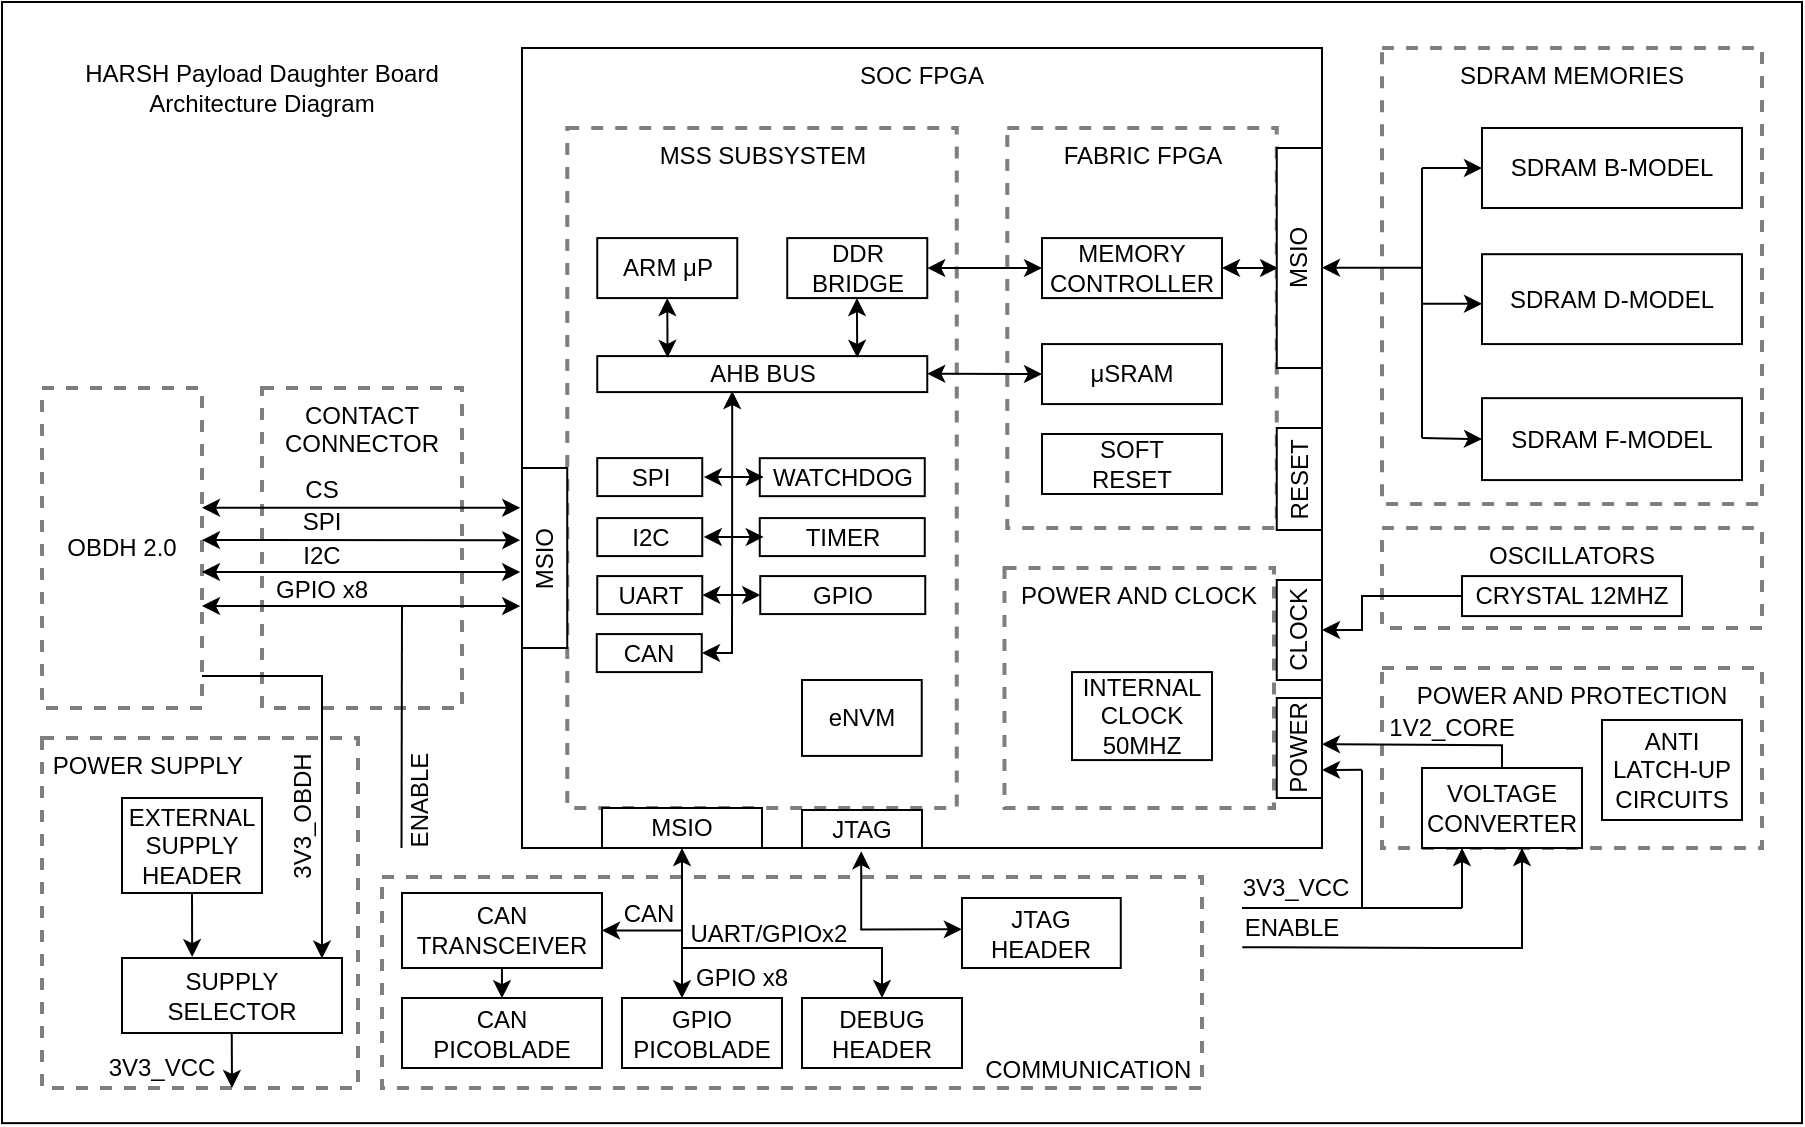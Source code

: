 <mxfile version="12.9.10" type="device"><diagram id="caMg7zieeSO0ayvCjQL6" name="Page-1"><mxGraphModel dx="1824" dy="849" grid="1" gridSize="10" guides="1" tooltips="1" connect="1" arrows="1" fold="1" page="1" pageScale="1" pageWidth="827" pageHeight="1169" math="0" shadow="0"><root><mxCell id="0"/><mxCell id="1" parent="0"/><mxCell id="JiYoQboz8byK26Ybb7DD-160" value="&amp;nbsp;POWER SUPPLY" style="rounded=0;whiteSpace=wrap;html=1;dashed=1;strokeWidth=2;opacity=50;fillColor=none;verticalAlign=top;horizontal=1;align=left;" vertex="1" parent="1"><mxGeometry x="135" y="438" width="158" height="175" as="geometry"/></mxCell><mxCell id="JiYoQboz8byK26Ybb7DD-153" value="COMMUNICATION&amp;nbsp;" style="rounded=0;whiteSpace=wrap;html=1;dashed=1;strokeWidth=2;opacity=50;fillColor=none;verticalAlign=bottom;horizontal=1;align=right;" vertex="1" parent="1"><mxGeometry x="305" y="507.5" width="410" height="105.5" as="geometry"/></mxCell><mxCell id="JiYoQboz8byK26Ybb7DD-39" value="CONTACT CONNECTOR" style="rounded=0;whiteSpace=wrap;html=1;dashed=1;strokeWidth=2;opacity=50;fillColor=none;verticalAlign=top;horizontal=1;" vertex="1" parent="1"><mxGeometry x="245" y="263" width="100" height="160" as="geometry"/></mxCell><mxCell id="JiYoQboz8byK26Ybb7DD-130" value="SDRAM MEMORIES" style="rounded=0;whiteSpace=wrap;html=1;dashed=1;strokeWidth=2;opacity=50;fillColor=none;verticalAlign=top;horizontal=1;" vertex="1" parent="1"><mxGeometry x="805" y="93" width="190" height="228.04" as="geometry"/></mxCell><mxCell id="JiYoQboz8byK26Ybb7DD-95" value="POWER AND PROTECTION" style="rounded=0;whiteSpace=wrap;html=1;dashed=1;strokeWidth=2;opacity=50;fillColor=none;verticalAlign=top;horizontal=1;" vertex="1" parent="1"><mxGeometry x="805" y="403" width="190" height="90" as="geometry"/></mxCell><mxCell id="mh8VHAa_92H3s_gRuppQ-2" value="SOC FPGA" style="rounded=0;whiteSpace=wrap;html=1;verticalAlign=top;" parent="1" vertex="1"><mxGeometry x="375" y="93" width="400" height="400" as="geometry"/></mxCell><mxCell id="JiYoQboz8byK26Ybb7DD-75" value="MSS SUBSYSTEM" style="rounded=0;whiteSpace=wrap;html=1;dashed=1;strokeWidth=2;opacity=50;fillColor=none;verticalAlign=top;horizontal=1;" vertex="1" parent="1"><mxGeometry x="397.63" y="133" width="194.75" height="340" as="geometry"/></mxCell><mxCell id="JiYoQboz8byK26Ybb7DD-76" value="FABRIC FPGA" style="rounded=0;whiteSpace=wrap;html=1;dashed=1;strokeWidth=2;opacity=50;fillColor=none;verticalAlign=top;horizontal=1;" vertex="1" parent="1"><mxGeometry x="617.63" y="133" width="134.75" height="200" as="geometry"/></mxCell><mxCell id="mh8VHAa_92H3s_gRuppQ-27" value="SPI" style="text;html=1;strokeColor=none;fillColor=none;align=center;verticalAlign=middle;whiteSpace=wrap;rounded=0;dashed=1;opacity=50;rotation=0;" parent="1" vertex="1"><mxGeometry x="255" y="320.04" width="40" height="20" as="geometry"/></mxCell><mxCell id="mh8VHAa_92H3s_gRuppQ-29" value="I2C" style="text;html=1;strokeColor=none;fillColor=none;align=center;verticalAlign=middle;whiteSpace=wrap;rounded=0;dashed=1;opacity=50;rotation=0;" parent="1" vertex="1"><mxGeometry x="245" y="337.04" width="60" height="20" as="geometry"/></mxCell><mxCell id="2a1hKXmhlE78E-zVPCF8-15" value="CS" style="text;html=1;strokeColor=none;fillColor=none;align=center;verticalAlign=middle;whiteSpace=wrap;rounded=0;dashed=1;opacity=50;rotation=0;" parent="1" vertex="1"><mxGeometry x="255" y="304.0" width="40" height="20" as="geometry"/></mxCell><mxCell id="2a1hKXmhlE78E-zVPCF8-16" value="3V3_OBDH" style="text;html=1;strokeColor=none;fillColor=none;align=center;verticalAlign=middle;whiteSpace=wrap;rounded=0;dashed=1;opacity=50;rotation=-90;" parent="1" vertex="1"><mxGeometry x="238" y="467" width="55" height="20" as="geometry"/></mxCell><mxCell id="mh8VHAa_92H3s_gRuppQ-19" value="OBDH 2.0" style="rounded=0;whiteSpace=wrap;html=1;dashed=1;strokeWidth=2;opacity=50;" parent="1" vertex="1"><mxGeometry x="135" y="263" width="80" height="160" as="geometry"/></mxCell><mxCell id="cUoWuYpG_2uZ76T4EE_x-1" value="&lt;div&gt;SDRAM B-MODEL&lt;/div&gt;" style="rounded=0;whiteSpace=wrap;html=1;" parent="1" vertex="1"><mxGeometry x="855" y="133" width="130" height="40" as="geometry"/></mxCell><mxCell id="2a1hKXmhlE78E-zVPCF8-1" value="" style="rounded=0;whiteSpace=wrap;html=1;fillColor=none;" parent="1" vertex="1"><mxGeometry x="115" y="70" width="900" height="560.57" as="geometry"/></mxCell><mxCell id="JiYoQboz8byK26Ybb7DD-49" value="ARM μP" style="rounded=0;whiteSpace=wrap;html=1;" vertex="1" parent="1"><mxGeometry x="412.63" y="188.04" width="70" height="30" as="geometry"/></mxCell><mxCell id="JiYoQboz8byK26Ybb7DD-52" value="AHB BUS" style="rounded=0;whiteSpace=wrap;html=1;" vertex="1" parent="1"><mxGeometry x="412.63" y="247.04" width="165" height="18" as="geometry"/></mxCell><mxCell id="JiYoQboz8byK26Ybb7DD-53" value="DDR BRIDGE" style="rounded=0;whiteSpace=wrap;html=1;" vertex="1" parent="1"><mxGeometry x="507.63" y="188.04" width="70" height="30" as="geometry"/></mxCell><mxCell id="JiYoQboz8byK26Ybb7DD-54" value="SPI" style="rounded=0;whiteSpace=wrap;html=1;" vertex="1" parent="1"><mxGeometry x="412.63" y="298.04" width="52.5" height="19" as="geometry"/></mxCell><mxCell id="JiYoQboz8byK26Ybb7DD-55" value="I2C" style="rounded=0;whiteSpace=wrap;html=1;" vertex="1" parent="1"><mxGeometry x="412.63" y="328.04" width="52.5" height="19" as="geometry"/></mxCell><mxCell id="JiYoQboz8byK26Ybb7DD-56" value="UART" style="rounded=0;whiteSpace=wrap;html=1;" vertex="1" parent="1"><mxGeometry x="412.63" y="357.04" width="52.5" height="19" as="geometry"/></mxCell><mxCell id="JiYoQboz8byK26Ybb7DD-57" value="WATCHDOG" style="rounded=0;whiteSpace=wrap;html=1;" vertex="1" parent="1"><mxGeometry x="493.88" y="298.08" width="82.5" height="19" as="geometry"/></mxCell><mxCell id="JiYoQboz8byK26Ybb7DD-58" value="TIMER" style="rounded=0;whiteSpace=wrap;html=1;" vertex="1" parent="1"><mxGeometry x="493.88" y="328.04" width="82.5" height="19" as="geometry"/></mxCell><mxCell id="JiYoQboz8byK26Ybb7DD-59" value="GPIO" style="rounded=0;whiteSpace=wrap;html=1;" vertex="1" parent="1"><mxGeometry x="494.13" y="357.04" width="82.5" height="19" as="geometry"/></mxCell><mxCell id="JiYoQboz8byK26Ybb7DD-62" value="" style="endArrow=classic;startArrow=classic;html=1;exitX=1;exitY=0.5;exitDx=0;exitDy=0;entryX=0;entryY=0.5;entryDx=0;entryDy=0;" edge="1" parent="1" source="JiYoQboz8byK26Ybb7DD-56" target="JiYoQboz8byK26Ybb7DD-59"><mxGeometry width="50" height="50" relative="1" as="geometry"><mxPoint x="446.13" y="367.04" as="sourcePoint"/><mxPoint x="496.13" y="317.04" as="targetPoint"/></mxGeometry></mxCell><mxCell id="JiYoQboz8byK26Ybb7DD-64" value="" style="endArrow=classic;startArrow=classic;html=1;exitX=1;exitY=0.5;exitDx=0;exitDy=0;entryX=0;entryY=0.5;entryDx=0;entryDy=0;" edge="1" parent="1"><mxGeometry width="50" height="50" relative="1" as="geometry"><mxPoint x="465.88" y="337.49" as="sourcePoint"/><mxPoint x="495.88" y="337.49" as="targetPoint"/></mxGeometry></mxCell><mxCell id="JiYoQboz8byK26Ybb7DD-65" value="" style="endArrow=classic;startArrow=classic;html=1;exitX=1;exitY=0.5;exitDx=0;exitDy=0;entryX=0;entryY=0.5;entryDx=0;entryDy=0;" edge="1" parent="1"><mxGeometry width="50" height="50" relative="1" as="geometry"><mxPoint x="465.88" y="307.53" as="sourcePoint"/><mxPoint x="495.88" y="307.53" as="targetPoint"/></mxGeometry></mxCell><mxCell id="JiYoQboz8byK26Ybb7DD-66" value="" style="endArrow=classic;startArrow=none;html=1;entryX=0.409;entryY=0.972;entryDx=0;entryDy=0;entryPerimeter=0;endFill=1;startFill=0;" edge="1" parent="1" target="JiYoQboz8byK26Ybb7DD-52"><mxGeometry width="50" height="50" relative="1" as="geometry"><mxPoint x="480" y="396" as="sourcePoint"/><mxPoint x="480.13" y="307.04" as="targetPoint"/></mxGeometry></mxCell><mxCell id="JiYoQboz8byK26Ybb7DD-68" value="CAN" style="rounded=0;whiteSpace=wrap;html=1;" vertex="1" parent="1"><mxGeometry x="412.38" y="386.04" width="52.5" height="19" as="geometry"/></mxCell><mxCell id="JiYoQboz8byK26Ybb7DD-69" value="JTAG" style="rounded=0;whiteSpace=wrap;html=1;" vertex="1" parent="1"><mxGeometry x="515" y="474" width="60" height="19" as="geometry"/></mxCell><mxCell id="JiYoQboz8byK26Ybb7DD-71" value="" style="endArrow=classic;startArrow=classic;html=1;exitX=0.5;exitY=1;exitDx=0;exitDy=0;entryX=0.213;entryY=0.048;entryDx=0;entryDy=0;entryPerimeter=0;" edge="1" parent="1" source="JiYoQboz8byK26Ybb7DD-49" target="JiYoQboz8byK26Ybb7DD-52"><mxGeometry width="50" height="50" relative="1" as="geometry"><mxPoint x="477.63" y="212.87" as="sourcePoint"/><mxPoint x="507.63" y="212.87" as="targetPoint"/></mxGeometry></mxCell><mxCell id="JiYoQboz8byK26Ybb7DD-72" value="" style="endArrow=classic;startArrow=classic;html=1;exitX=0.5;exitY=1;exitDx=0;exitDy=0;entryX=0.213;entryY=0.048;entryDx=0;entryDy=0;entryPerimeter=0;" edge="1" parent="1"><mxGeometry width="50" height="50" relative="1" as="geometry"><mxPoint x="542.46" y="218.04" as="sourcePoint"/><mxPoint x="542.605" y="247.904" as="targetPoint"/></mxGeometry></mxCell><mxCell id="JiYoQboz8byK26Ybb7DD-73" value="" style="endArrow=classic;startArrow=classic;html=1;exitX=1;exitY=0.5;exitDx=0;exitDy=0;entryX=0;entryY=0.5;entryDx=0;entryDy=0;" edge="1" parent="1" source="JiYoQboz8byK26Ybb7DD-53" target="JiYoQboz8byK26Ybb7DD-74"><mxGeometry width="50" height="50" relative="1" as="geometry"><mxPoint x="602.63" y="194.18" as="sourcePoint"/><mxPoint x="632.63" y="203.04" as="targetPoint"/></mxGeometry></mxCell><mxCell id="JiYoQboz8byK26Ybb7DD-74" value="MEMORY&lt;br&gt;CONTROLLER" style="rounded=0;whiteSpace=wrap;html=1;" vertex="1" parent="1"><mxGeometry x="635" y="188.04" width="90" height="30" as="geometry"/></mxCell><mxCell id="JiYoQboz8byK26Ybb7DD-77" value="MSIO" style="rounded=0;whiteSpace=wrap;html=1;horizontal=0;" vertex="1" parent="1"><mxGeometry x="752.38" y="143" width="22.62" height="110" as="geometry"/></mxCell><mxCell id="JiYoQboz8byK26Ybb7DD-78" value="MSIO" style="rounded=0;whiteSpace=wrap;html=1;horizontal=0;" vertex="1" parent="1"><mxGeometry x="375" y="303" width="22.62" height="90" as="geometry"/></mxCell><mxCell id="JiYoQboz8byK26Ybb7DD-79" value="MSIO" style="rounded=0;whiteSpace=wrap;html=1;horizontal=1;" vertex="1" parent="1"><mxGeometry x="415" y="473" width="80" height="20" as="geometry"/></mxCell><mxCell id="JiYoQboz8byK26Ybb7DD-82" value="&lt;div&gt;SDRAM D-MODEL&lt;br&gt;&lt;/div&gt;" style="rounded=0;whiteSpace=wrap;html=1;" vertex="1" parent="1"><mxGeometry x="855" y="196.1" width="130" height="44.94" as="geometry"/></mxCell><mxCell id="JiYoQboz8byK26Ybb7DD-83" value="&lt;div&gt;SDRAM F-MODEL&lt;br&gt;&lt;/div&gt;" style="rounded=0;whiteSpace=wrap;html=1;" vertex="1" parent="1"><mxGeometry x="855" y="268.08" width="130" height="40.96" as="geometry"/></mxCell><mxCell id="JiYoQboz8byK26Ybb7DD-84" value="POWER AND CLOCK" style="rounded=0;whiteSpace=wrap;html=1;dashed=1;strokeWidth=2;opacity=50;fillColor=none;verticalAlign=top;horizontal=1;" vertex="1" parent="1"><mxGeometry x="616.25" y="353" width="134.75" height="120" as="geometry"/></mxCell><mxCell id="JiYoQboz8byK26Ybb7DD-85" value="POWER" style="rounded=0;whiteSpace=wrap;html=1;horizontal=0;" vertex="1" parent="1"><mxGeometry x="752.38" y="418" width="22.62" height="50" as="geometry"/></mxCell><mxCell id="JiYoQboz8byK26Ybb7DD-86" value="CLOCK" style="rounded=0;whiteSpace=wrap;html=1;horizontal=0;" vertex="1" parent="1"><mxGeometry x="752.38" y="359" width="22.62" height="50" as="geometry"/></mxCell><mxCell id="JiYoQboz8byK26Ybb7DD-87" value="INTERNAL&lt;br&gt;CLOCK&lt;br&gt;50MHZ" style="rounded=0;whiteSpace=wrap;html=1;" vertex="1" parent="1"><mxGeometry x="650.01" y="405.04" width="70" height="44" as="geometry"/></mxCell><mxCell id="JiYoQboz8byK26Ybb7DD-89" value="μSRAM" style="rounded=0;whiteSpace=wrap;html=1;" vertex="1" parent="1"><mxGeometry x="635" y="241.04" width="90" height="30" as="geometry"/></mxCell><mxCell id="JiYoQboz8byK26Ybb7DD-90" value="SOFT&lt;br&gt;RESET" style="rounded=0;whiteSpace=wrap;html=1;" vertex="1" parent="1"><mxGeometry x="635" y="286.0" width="90" height="30" as="geometry"/></mxCell><mxCell id="JiYoQboz8byK26Ybb7DD-91" value="RESET" style="rounded=0;whiteSpace=wrap;html=1;horizontal=0;" vertex="1" parent="1"><mxGeometry x="752.38" y="283" width="22.62" height="51" as="geometry"/></mxCell><mxCell id="JiYoQboz8byK26Ybb7DD-92" value="VOLTAGE&lt;br&gt;CONVERTER" style="rounded=0;whiteSpace=wrap;html=1;horizontal=1;" vertex="1" parent="1"><mxGeometry x="825" y="453" width="80" height="40" as="geometry"/></mxCell><mxCell id="JiYoQboz8byK26Ybb7DD-98" value="ANTI&lt;br&gt;LATCH-UP&lt;br&gt;CIRCUITS" style="rounded=0;whiteSpace=wrap;html=1;horizontal=1;" vertex="1" parent="1"><mxGeometry x="915" y="429" width="70" height="50" as="geometry"/></mxCell><mxCell id="JiYoQboz8byK26Ybb7DD-99" value="OSCILLATORS" style="rounded=0;whiteSpace=wrap;html=1;dashed=1;strokeWidth=2;opacity=50;fillColor=none;verticalAlign=top;horizontal=1;" vertex="1" parent="1"><mxGeometry x="805" y="333" width="190" height="50" as="geometry"/></mxCell><mxCell id="JiYoQboz8byK26Ybb7DD-44" value="" style="endArrow=classic;startArrow=none;html=1;edgeStyle=orthogonalEdgeStyle;rounded=0;endFill=1;entryX=0.909;entryY=0.007;entryDx=0;entryDy=0;entryPerimeter=0;startFill=0;" edge="1" parent="1" target="JiYoQboz8byK26Ybb7DD-154"><mxGeometry width="50" height="50" relative="1" as="geometry"><mxPoint x="215" y="407" as="sourcePoint"/><mxPoint x="275" y="543" as="targetPoint"/><Array as="points"><mxPoint x="275" y="407"/></Array></mxGeometry></mxCell><mxCell id="JiYoQboz8byK26Ybb7DD-100" value="" style="endArrow=classic;startArrow=classic;html=1;exitX=1;exitY=0.5;exitDx=0;exitDy=0;entryX=0;entryY=0.5;entryDx=0;entryDy=0;" edge="1" parent="1" target="JiYoQboz8byK26Ybb7DD-89"><mxGeometry width="50" height="50" relative="1" as="geometry"><mxPoint x="577.63" y="255.87" as="sourcePoint"/><mxPoint x="625.01" y="255.87" as="targetPoint"/></mxGeometry></mxCell><mxCell id="JiYoQboz8byK26Ybb7DD-101" value="" style="endArrow=classic;html=1;" edge="1" parent="1"><mxGeometry width="50" height="50" relative="1" as="geometry"><mxPoint x="480" y="395.5" as="sourcePoint"/><mxPoint x="465" y="395.5" as="targetPoint"/></mxGeometry></mxCell><mxCell id="JiYoQboz8byK26Ybb7DD-103" value="" style="endArrow=classic;startArrow=classic;html=1;" edge="1" parent="1"><mxGeometry width="50" height="50" relative="1" as="geometry"><mxPoint x="725" y="203" as="sourcePoint"/><mxPoint x="753" y="203" as="targetPoint"/></mxGeometry></mxCell><mxCell id="JiYoQboz8byK26Ybb7DD-104" value="" style="endArrow=none;startArrow=classic;html=1;exitX=1;exitY=0.5;exitDx=0;exitDy=0;entryX=0;entryY=0.5;entryDx=0;entryDy=0;endFill=0;" edge="1" parent="1"><mxGeometry width="50" height="50" relative="1" as="geometry"><mxPoint x="775.0" y="202.84" as="sourcePoint"/><mxPoint x="825" y="202.84" as="targetPoint"/></mxGeometry></mxCell><mxCell id="JiYoQboz8byK26Ybb7DD-105" value="" style="endArrow=none;startArrow=classic;html=1;exitX=0;exitY=0.5;exitDx=0;exitDy=0;endFill=0;" edge="1" parent="1" source="cUoWuYpG_2uZ76T4EE_x-1"><mxGeometry width="50" height="50" relative="1" as="geometry"><mxPoint x="785" y="143.0" as="sourcePoint"/><mxPoint x="825" y="153" as="targetPoint"/></mxGeometry></mxCell><mxCell id="JiYoQboz8byK26Ybb7DD-106" value="" style="endArrow=none;startArrow=classic;html=1;exitX=0;exitY=0.5;exitDx=0;exitDy=0;endFill=0;" edge="1" parent="1"><mxGeometry width="50" height="50" relative="1" as="geometry"><mxPoint x="855" y="220.88" as="sourcePoint"/><mxPoint x="825" y="220.88" as="targetPoint"/></mxGeometry></mxCell><mxCell id="JiYoQboz8byK26Ybb7DD-107" value="" style="endArrow=none;startArrow=classic;html=1;exitX=0;exitY=0.5;exitDx=0;exitDy=0;endFill=0;" edge="1" parent="1" source="JiYoQboz8byK26Ybb7DD-83"><mxGeometry width="50" height="50" relative="1" as="geometry"><mxPoint x="855" y="292.83" as="sourcePoint"/><mxPoint x="825" y="288" as="targetPoint"/></mxGeometry></mxCell><mxCell id="JiYoQboz8byK26Ybb7DD-108" value="" style="endArrow=none;html=1;" edge="1" parent="1"><mxGeometry width="50" height="50" relative="1" as="geometry"><mxPoint x="825" y="288" as="sourcePoint"/><mxPoint x="825" y="153" as="targetPoint"/></mxGeometry></mxCell><mxCell id="JiYoQboz8byK26Ybb7DD-109" value="CRYSTAL 12MHZ" style="rounded=0;whiteSpace=wrap;html=1;horizontal=1;" vertex="1" parent="1"><mxGeometry x="845" y="357.04" width="110" height="20" as="geometry"/></mxCell><mxCell id="JiYoQboz8byK26Ybb7DD-110" value="CAN TRANSCEIVER" style="rounded=0;whiteSpace=wrap;html=1;horizontal=1;" vertex="1" parent="1"><mxGeometry x="315" y="515.5" width="100" height="37.5" as="geometry"/></mxCell><mxCell id="JiYoQboz8byK26Ybb7DD-113" value="GPIO&lt;br&gt;PICOBLADE" style="rounded=0;whiteSpace=wrap;html=1;horizontal=1;" vertex="1" parent="1"><mxGeometry x="425" y="568" width="80" height="35" as="geometry"/></mxCell><mxCell id="JiYoQboz8byK26Ybb7DD-114" value="JTAG HEADER" style="rounded=0;whiteSpace=wrap;html=1;horizontal=1;rotation=0;" vertex="1" parent="1"><mxGeometry x="595" y="518" width="79.38" height="35" as="geometry"/></mxCell><mxCell id="JiYoQboz8byK26Ybb7DD-115" value="&lt;span&gt;DEBUG&lt;/span&gt;&lt;br&gt;&lt;span&gt;HEADER&lt;/span&gt;" style="rounded=0;whiteSpace=wrap;html=1;horizontal=1;" vertex="1" parent="1"><mxGeometry x="515" y="568" width="80" height="35" as="geometry"/></mxCell><mxCell id="JiYoQboz8byK26Ybb7DD-116" value="" style="endArrow=none;startArrow=classic;html=1;exitX=1;exitY=0.5;exitDx=0;exitDy=0;entryX=0;entryY=0.5;entryDx=0;entryDy=0;endFill=0;edgeStyle=orthogonalEdgeStyle;rounded=0;" edge="1" parent="1" source="JiYoQboz8byK26Ybb7DD-86" target="JiYoQboz8byK26Ybb7DD-109"><mxGeometry width="50" height="50" relative="1" as="geometry"><mxPoint x="795" y="357.04" as="sourcePoint"/><mxPoint x="845" y="357.04" as="targetPoint"/><Array as="points"><mxPoint x="795" y="384"/><mxPoint x="795" y="367"/></Array></mxGeometry></mxCell><mxCell id="JiYoQboz8byK26Ybb7DD-117" value="" style="endArrow=none;startArrow=classic;html=1;entryX=0.5;entryY=0;entryDx=0;entryDy=0;endFill=0;edgeStyle=orthogonalEdgeStyle;rounded=0;" edge="1" parent="1" target="JiYoQboz8byK26Ybb7DD-92"><mxGeometry width="50" height="50" relative="1" as="geometry"><mxPoint x="775" y="441.12" as="sourcePoint"/><mxPoint x="815" y="441.0" as="targetPoint"/></mxGeometry></mxCell><mxCell id="JiYoQboz8byK26Ybb7DD-119" value="" style="endArrow=none;startArrow=classic;html=1;endFill=0;" edge="1" parent="1"><mxGeometry width="50" height="50" relative="1" as="geometry"><mxPoint x="775" y="453.95" as="sourcePoint"/><mxPoint x="795" y="453.93" as="targetPoint"/></mxGeometry></mxCell><mxCell id="JiYoQboz8byK26Ybb7DD-120" value="" style="endArrow=none;startArrow=classic;html=1;endFill=0;exitX=0.5;exitY=1;exitDx=0;exitDy=0;" edge="1" parent="1"><mxGeometry width="50" height="50" relative="1" as="geometry"><mxPoint x="845" y="493" as="sourcePoint"/><mxPoint x="845" y="523" as="targetPoint"/></mxGeometry></mxCell><mxCell id="JiYoQboz8byK26Ybb7DD-121" value="" style="endArrow=none;startArrow=classic;html=1;endFill=0;exitX=0.5;exitY=1;exitDx=0;exitDy=0;edgeStyle=orthogonalEdgeStyle;rounded=0;entryX=0.003;entryY=0.979;entryDx=0;entryDy=0;entryPerimeter=0;" edge="1" parent="1" target="JiYoQboz8byK26Ybb7DD-124"><mxGeometry width="50" height="50" relative="1" as="geometry"><mxPoint x="875" y="493" as="sourcePoint"/><mxPoint x="715" y="553" as="targetPoint"/><Array as="points"><mxPoint x="875" y="543"/><mxPoint x="835" y="543"/></Array></mxGeometry></mxCell><mxCell id="JiYoQboz8byK26Ybb7DD-122" value="3V3_VCC" style="text;html=1;strokeColor=none;fillColor=none;align=center;verticalAlign=middle;whiteSpace=wrap;rounded=0;dashed=1;opacity=50;rotation=0;" vertex="1" parent="1"><mxGeometry x="732" y="503" width="60" height="20" as="geometry"/></mxCell><mxCell id="JiYoQboz8byK26Ybb7DD-124" value="ENABLE" style="text;html=1;strokeColor=none;fillColor=none;align=center;verticalAlign=middle;whiteSpace=wrap;rounded=0;dashed=1;opacity=50;rotation=0;" vertex="1" parent="1"><mxGeometry x="735" y="523" width="50" height="20" as="geometry"/></mxCell><mxCell id="JiYoQboz8byK26Ybb7DD-127" value="" style="endArrow=none;html=1;" edge="1" parent="1"><mxGeometry width="50" height="50" relative="1" as="geometry"><mxPoint x="795" y="523" as="sourcePoint"/><mxPoint x="795" y="454" as="targetPoint"/></mxGeometry></mxCell><mxCell id="JiYoQboz8byK26Ybb7DD-128" value="" style="endArrow=none;html=1;" edge="1" parent="1"><mxGeometry width="50" height="50" relative="1" as="geometry"><mxPoint x="845" y="523" as="sourcePoint"/><mxPoint x="735" y="523" as="targetPoint"/></mxGeometry></mxCell><mxCell id="JiYoQboz8byK26Ybb7DD-129" value="1V2_CORE" style="text;html=1;strokeColor=none;fillColor=none;align=center;verticalAlign=middle;whiteSpace=wrap;rounded=0;dashed=1;opacity=50;rotation=0;" vertex="1" parent="1"><mxGeometry x="805" y="423" width="70" height="20" as="geometry"/></mxCell><mxCell id="JiYoQboz8byK26Ybb7DD-45" value="" style="endArrow=classic;startArrow=classic;html=1;" edge="1" parent="1"><mxGeometry width="50" height="50" relative="1" as="geometry"><mxPoint x="215" y="372.0" as="sourcePoint"/><mxPoint x="374.096" y="372.04" as="targetPoint"/></mxGeometry></mxCell><mxCell id="2a1hKXmhlE78E-zVPCF8-17" value="" style="endArrow=classic;startArrow=classic;html=1;" parent="1" edge="1"><mxGeometry width="50" height="50" relative="1" as="geometry"><mxPoint x="215" y="355.0" as="sourcePoint"/><mxPoint x="374.096" y="355.04" as="targetPoint"/></mxGeometry></mxCell><mxCell id="2a1hKXmhlE78E-zVPCF8-18" value="" style="endArrow=classic;startArrow=classic;html=1;" parent="1" edge="1"><mxGeometry width="50" height="50" relative="1" as="geometry"><mxPoint x="215" y="339.04" as="sourcePoint"/><mxPoint x="374.096" y="339.08" as="targetPoint"/></mxGeometry></mxCell><mxCell id="2a1hKXmhlE78E-zVPCF8-19" value="" style="endArrow=classic;startArrow=classic;html=1;" parent="1" edge="1"><mxGeometry width="50" height="50" relative="1" as="geometry"><mxPoint x="215" y="322.86" as="sourcePoint"/><mxPoint x="374.096" y="322.9" as="targetPoint"/></mxGeometry></mxCell><mxCell id="JiYoQboz8byK26Ybb7DD-135" value="GPIO x8" style="text;html=1;strokeColor=none;fillColor=none;align=center;verticalAlign=middle;whiteSpace=wrap;rounded=0;dashed=1;opacity=50;rotation=0;" vertex="1" parent="1"><mxGeometry x="245" y="354.04" width="60" height="20" as="geometry"/></mxCell><mxCell id="JiYoQboz8byK26Ybb7DD-137" value="ENABLE" style="text;html=1;strokeColor=none;fillColor=none;align=center;verticalAlign=middle;whiteSpace=wrap;rounded=0;dashed=1;opacity=50;rotation=-90;horizontal=1;" vertex="1" parent="1"><mxGeometry x="299" y="459" width="50" height="20" as="geometry"/></mxCell><mxCell id="JiYoQboz8byK26Ybb7DD-138" value="" style="endArrow=classic;startArrow=classic;html=1;entryX=0.424;entryY=1.004;entryDx=0;entryDy=0;exitX=-0.001;exitY=0.448;exitDx=0;exitDy=0;edgeStyle=orthogonalEdgeStyle;rounded=0;exitPerimeter=0;entryPerimeter=0;" edge="1" parent="1" source="JiYoQboz8byK26Ybb7DD-114" target="mh8VHAa_92H3s_gRuppQ-2"><mxGeometry width="50" height="50" relative="1" as="geometry"><mxPoint x="525" y="543" as="sourcePoint"/><mxPoint x="545" y="503" as="targetPoint"/></mxGeometry></mxCell><mxCell id="JiYoQboz8byK26Ybb7DD-139" value="CAN&lt;br&gt;PICOBLADE" style="rounded=0;whiteSpace=wrap;html=1;horizontal=1;" vertex="1" parent="1"><mxGeometry x="315" y="568" width="100" height="35" as="geometry"/></mxCell><mxCell id="JiYoQboz8byK26Ybb7DD-141" value="" style="endArrow=classic;startArrow=classic;html=1;entryX=0.5;entryY=1;entryDx=0;entryDy=0;exitX=1;exitY=0.5;exitDx=0;exitDy=0;edgeStyle=orthogonalEdgeStyle;rounded=0;" edge="1" parent="1" source="JiYoQboz8byK26Ybb7DD-110" target="JiYoQboz8byK26Ybb7DD-79"><mxGeometry width="50" height="50" relative="1" as="geometry"><mxPoint x="505" y="535.5" as="sourcePoint"/><mxPoint x="455" y="503" as="targetPoint"/></mxGeometry></mxCell><mxCell id="JiYoQboz8byK26Ybb7DD-142" value="" style="endArrow=classic;html=1;entryX=0.5;entryY=0;entryDx=0;entryDy=0;edgeStyle=orthogonalEdgeStyle;rounded=0;" edge="1" parent="1" target="JiYoQboz8byK26Ybb7DD-115"><mxGeometry width="50" height="50" relative="1" as="geometry"><mxPoint x="455" y="533" as="sourcePoint"/><mxPoint x="545" y="503" as="targetPoint"/><Array as="points"><mxPoint x="455" y="543"/><mxPoint x="555" y="543"/></Array></mxGeometry></mxCell><mxCell id="JiYoQboz8byK26Ybb7DD-143" value="" style="endArrow=classic;html=1;entryX=0.375;entryY=0.003;entryDx=0;entryDy=0;entryPerimeter=0;" edge="1" parent="1" target="JiYoQboz8byK26Ybb7DD-113"><mxGeometry width="50" height="50" relative="1" as="geometry"><mxPoint x="455" y="543" as="sourcePoint"/><mxPoint x="485" y="533" as="targetPoint"/></mxGeometry></mxCell><mxCell id="JiYoQboz8byK26Ybb7DD-144" value="" style="endArrow=classic;html=1;entryX=0.375;entryY=0.003;entryDx=0;entryDy=0;entryPerimeter=0;" edge="1" parent="1"><mxGeometry width="50" height="50" relative="1" as="geometry"><mxPoint x="364.98" y="553" as="sourcePoint"/><mxPoint x="364.98" y="568.105" as="targetPoint"/></mxGeometry></mxCell><mxCell id="JiYoQboz8byK26Ybb7DD-145" value="GPIO x8" style="text;html=1;strokeColor=none;fillColor=none;align=center;verticalAlign=middle;whiteSpace=wrap;rounded=0;dashed=1;opacity=50;rotation=0;" vertex="1" parent="1"><mxGeometry x="455" y="548" width="60" height="20" as="geometry"/></mxCell><mxCell id="JiYoQboz8byK26Ybb7DD-146" value="CAN" style="text;html=1;strokeColor=none;fillColor=none;align=center;verticalAlign=middle;whiteSpace=wrap;rounded=0;dashed=1;opacity=50;rotation=0;" vertex="1" parent="1"><mxGeometry x="420.2" y="515.5" width="37.37" height="20" as="geometry"/></mxCell><mxCell id="JiYoQboz8byK26Ybb7DD-148" value="UART/GPIOx2" style="text;html=1;strokeColor=none;fillColor=none;align=center;verticalAlign=middle;whiteSpace=wrap;rounded=0;dashed=1;opacity=50;rotation=0;" vertex="1" parent="1"><mxGeometry x="457.57" y="525.5" width="81.12" height="20" as="geometry"/></mxCell><mxCell id="JiYoQboz8byK26Ybb7DD-152" value="eNVM" style="rounded=0;whiteSpace=wrap;html=1;" vertex="1" parent="1"><mxGeometry x="515" y="409" width="59.87" height="37.96" as="geometry"/></mxCell><mxCell id="JiYoQboz8byK26Ybb7DD-154" value="SUPPLY&lt;br&gt;SELECTOR" style="rounded=0;whiteSpace=wrap;html=1;horizontal=1;" vertex="1" parent="1"><mxGeometry x="175" y="548" width="110" height="37.5" as="geometry"/></mxCell><mxCell id="JiYoQboz8byK26Ybb7DD-155" value="EXTERNAL&lt;br&gt;SUPPLY&lt;br&gt;HEADER" style="rounded=0;whiteSpace=wrap;html=1;horizontal=1;" vertex="1" parent="1"><mxGeometry x="175" y="468" width="70" height="47.5" as="geometry"/></mxCell><mxCell id="JiYoQboz8byK26Ybb7DD-156" value="" style="endArrow=none;html=1;entryX=1.002;entryY=0.903;entryDx=0;entryDy=0;entryPerimeter=0;" edge="1" parent="1"><mxGeometry width="50" height="50" relative="1" as="geometry"><mxPoint x="314.76" y="493" as="sourcePoint"/><mxPoint x="315.0" y="372.1" as="targetPoint"/></mxGeometry></mxCell><mxCell id="JiYoQboz8byK26Ybb7DD-157" value="" style="endArrow=none;startArrow=classic;html=1;entryX=0.5;entryY=1;entryDx=0;entryDy=0;exitX=0.319;exitY=-0.012;exitDx=0;exitDy=0;exitPerimeter=0;startFill=1;endFill=0;" edge="1" parent="1" source="JiYoQboz8byK26Ybb7DD-154" target="JiYoQboz8byK26Ybb7DD-155"><mxGeometry width="50" height="50" relative="1" as="geometry"><mxPoint x="215" y="553" as="sourcePoint"/><mxPoint x="265" y="503" as="targetPoint"/></mxGeometry></mxCell><mxCell id="JiYoQboz8byK26Ybb7DD-158" value="" style="endArrow=none;startArrow=classic;html=1;entryX=0.5;entryY=1;entryDx=0;entryDy=0;startFill=1;endFill=0;" edge="1" parent="1"><mxGeometry width="50" height="50" relative="1" as="geometry"><mxPoint x="230" y="613" as="sourcePoint"/><mxPoint x="229.88" y="585.5" as="targetPoint"/></mxGeometry></mxCell><mxCell id="JiYoQboz8byK26Ybb7DD-159" value="3V3_VCC" style="text;html=1;strokeColor=none;fillColor=none;align=center;verticalAlign=middle;whiteSpace=wrap;rounded=0;dashed=1;opacity=50;rotation=0;" vertex="1" parent="1"><mxGeometry x="165" y="593" width="60" height="20" as="geometry"/></mxCell><mxCell id="JiYoQboz8byK26Ybb7DD-161" value="HARSH Payload Daughter Board&lt;br&gt;Architecture Diagram" style="text;html=1;strokeColor=none;fillColor=none;align=center;verticalAlign=middle;whiteSpace=wrap;rounded=0;" vertex="1" parent="1"><mxGeometry x="145" y="93" width="200" height="40" as="geometry"/></mxCell></root></mxGraphModel></diagram></mxfile>